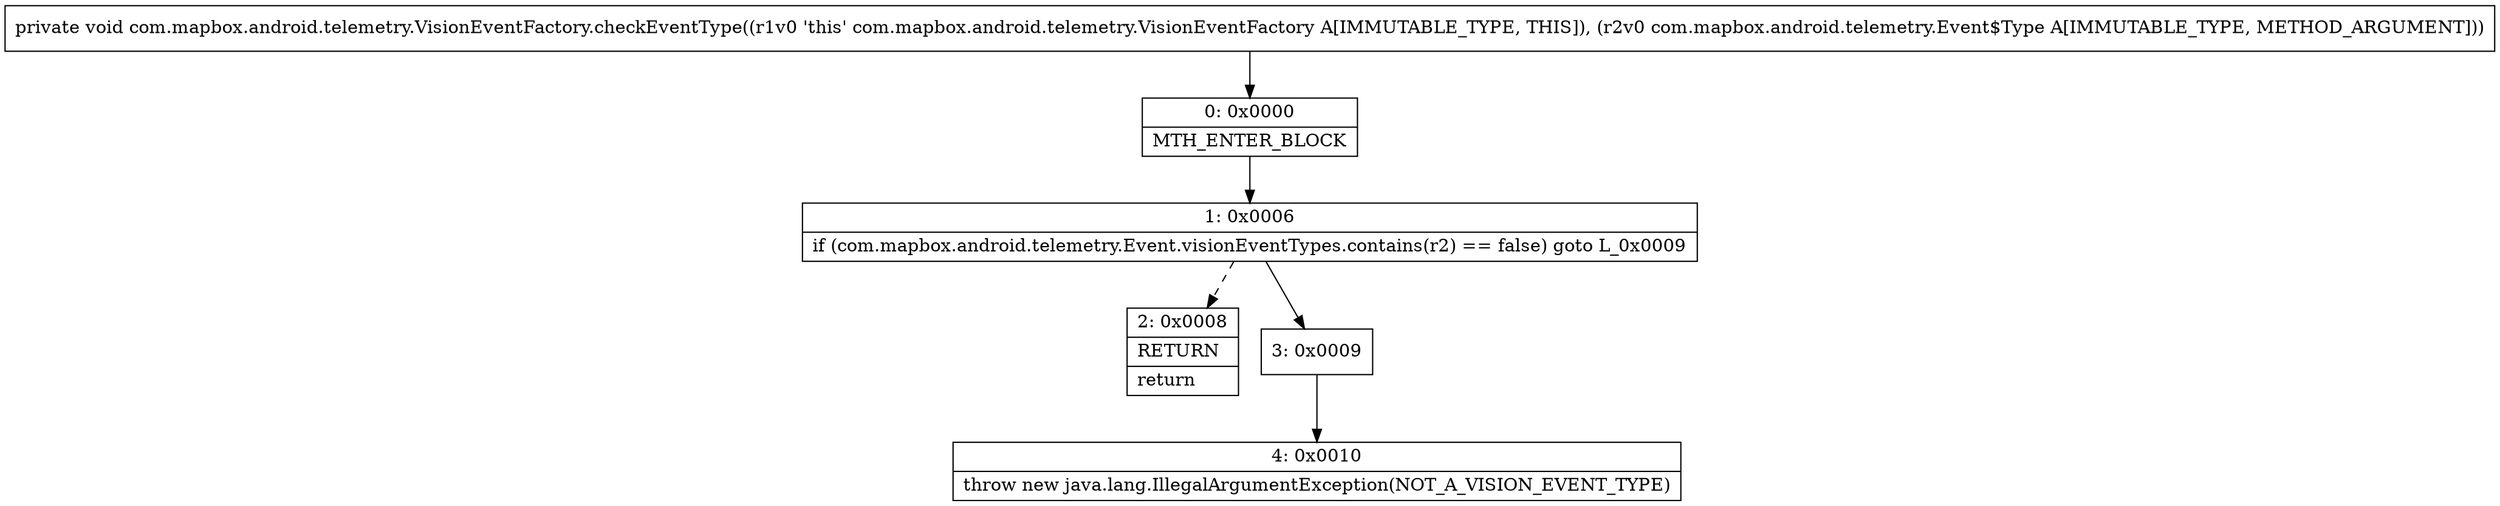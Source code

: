 digraph "CFG forcom.mapbox.android.telemetry.VisionEventFactory.checkEventType(Lcom\/mapbox\/android\/telemetry\/Event$Type;)V" {
Node_0 [shape=record,label="{0\:\ 0x0000|MTH_ENTER_BLOCK\l}"];
Node_1 [shape=record,label="{1\:\ 0x0006|if (com.mapbox.android.telemetry.Event.visionEventTypes.contains(r2) == false) goto L_0x0009\l}"];
Node_2 [shape=record,label="{2\:\ 0x0008|RETURN\l|return\l}"];
Node_3 [shape=record,label="{3\:\ 0x0009}"];
Node_4 [shape=record,label="{4\:\ 0x0010|throw new java.lang.IllegalArgumentException(NOT_A_VISION_EVENT_TYPE)\l}"];
MethodNode[shape=record,label="{private void com.mapbox.android.telemetry.VisionEventFactory.checkEventType((r1v0 'this' com.mapbox.android.telemetry.VisionEventFactory A[IMMUTABLE_TYPE, THIS]), (r2v0 com.mapbox.android.telemetry.Event$Type A[IMMUTABLE_TYPE, METHOD_ARGUMENT])) }"];
MethodNode -> Node_0;
Node_0 -> Node_1;
Node_1 -> Node_2[style=dashed];
Node_1 -> Node_3;
Node_3 -> Node_4;
}

